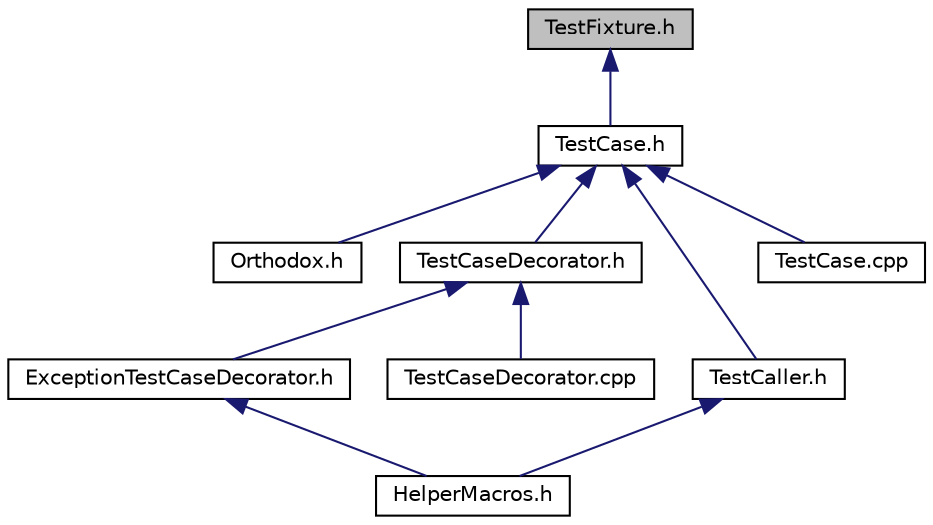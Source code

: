 digraph "TestFixture.h"
{
  edge [fontname="Helvetica",fontsize="10",labelfontname="Helvetica",labelfontsize="10"];
  node [fontname="Helvetica",fontsize="10",shape=record];
  Node5 [label="TestFixture.h",height=0.2,width=0.4,color="black", fillcolor="grey75", style="filled", fontcolor="black"];
  Node5 -> Node6 [dir="back",color="midnightblue",fontsize="10",style="solid",fontname="Helvetica"];
  Node6 [label="TestCase.h",height=0.2,width=0.4,color="black", fillcolor="white", style="filled",URL="$_test_case_8h.html"];
  Node6 -> Node7 [dir="back",color="midnightblue",fontsize="10",style="solid",fontname="Helvetica"];
  Node7 [label="Orthodox.h",height=0.2,width=0.4,color="black", fillcolor="white", style="filled",URL="$_orthodox_8h.html"];
  Node6 -> Node8 [dir="back",color="midnightblue",fontsize="10",style="solid",fontname="Helvetica"];
  Node8 [label="TestCaseDecorator.h",height=0.2,width=0.4,color="black", fillcolor="white", style="filled",URL="$_test_case_decorator_8h.html"];
  Node8 -> Node9 [dir="back",color="midnightblue",fontsize="10",style="solid",fontname="Helvetica"];
  Node9 [label="ExceptionTestCaseDecorator.h",height=0.2,width=0.4,color="black", fillcolor="white", style="filled",URL="$_exception_test_case_decorator_8h.html"];
  Node9 -> Node10 [dir="back",color="midnightblue",fontsize="10",style="solid",fontname="Helvetica"];
  Node10 [label="HelperMacros.h",height=0.2,width=0.4,color="black", fillcolor="white", style="filled",URL="$_helper_macros_8h.html",tooltip="Macros intended to ease the definition of test suites. "];
  Node8 -> Node11 [dir="back",color="midnightblue",fontsize="10",style="solid",fontname="Helvetica"];
  Node11 [label="TestCaseDecorator.cpp",height=0.2,width=0.4,color="black", fillcolor="white", style="filled",URL="$_test_case_decorator_8cpp.html"];
  Node6 -> Node12 [dir="back",color="midnightblue",fontsize="10",style="solid",fontname="Helvetica"];
  Node12 [label="TestCaller.h",height=0.2,width=0.4,color="black", fillcolor="white", style="filled",URL="$_test_caller_8h.html"];
  Node12 -> Node10 [dir="back",color="midnightblue",fontsize="10",style="solid",fontname="Helvetica"];
  Node6 -> Node13 [dir="back",color="midnightblue",fontsize="10",style="solid",fontname="Helvetica"];
  Node13 [label="TestCase.cpp",height=0.2,width=0.4,color="black", fillcolor="white", style="filled",URL="$_test_case_8cpp.html"];
}
